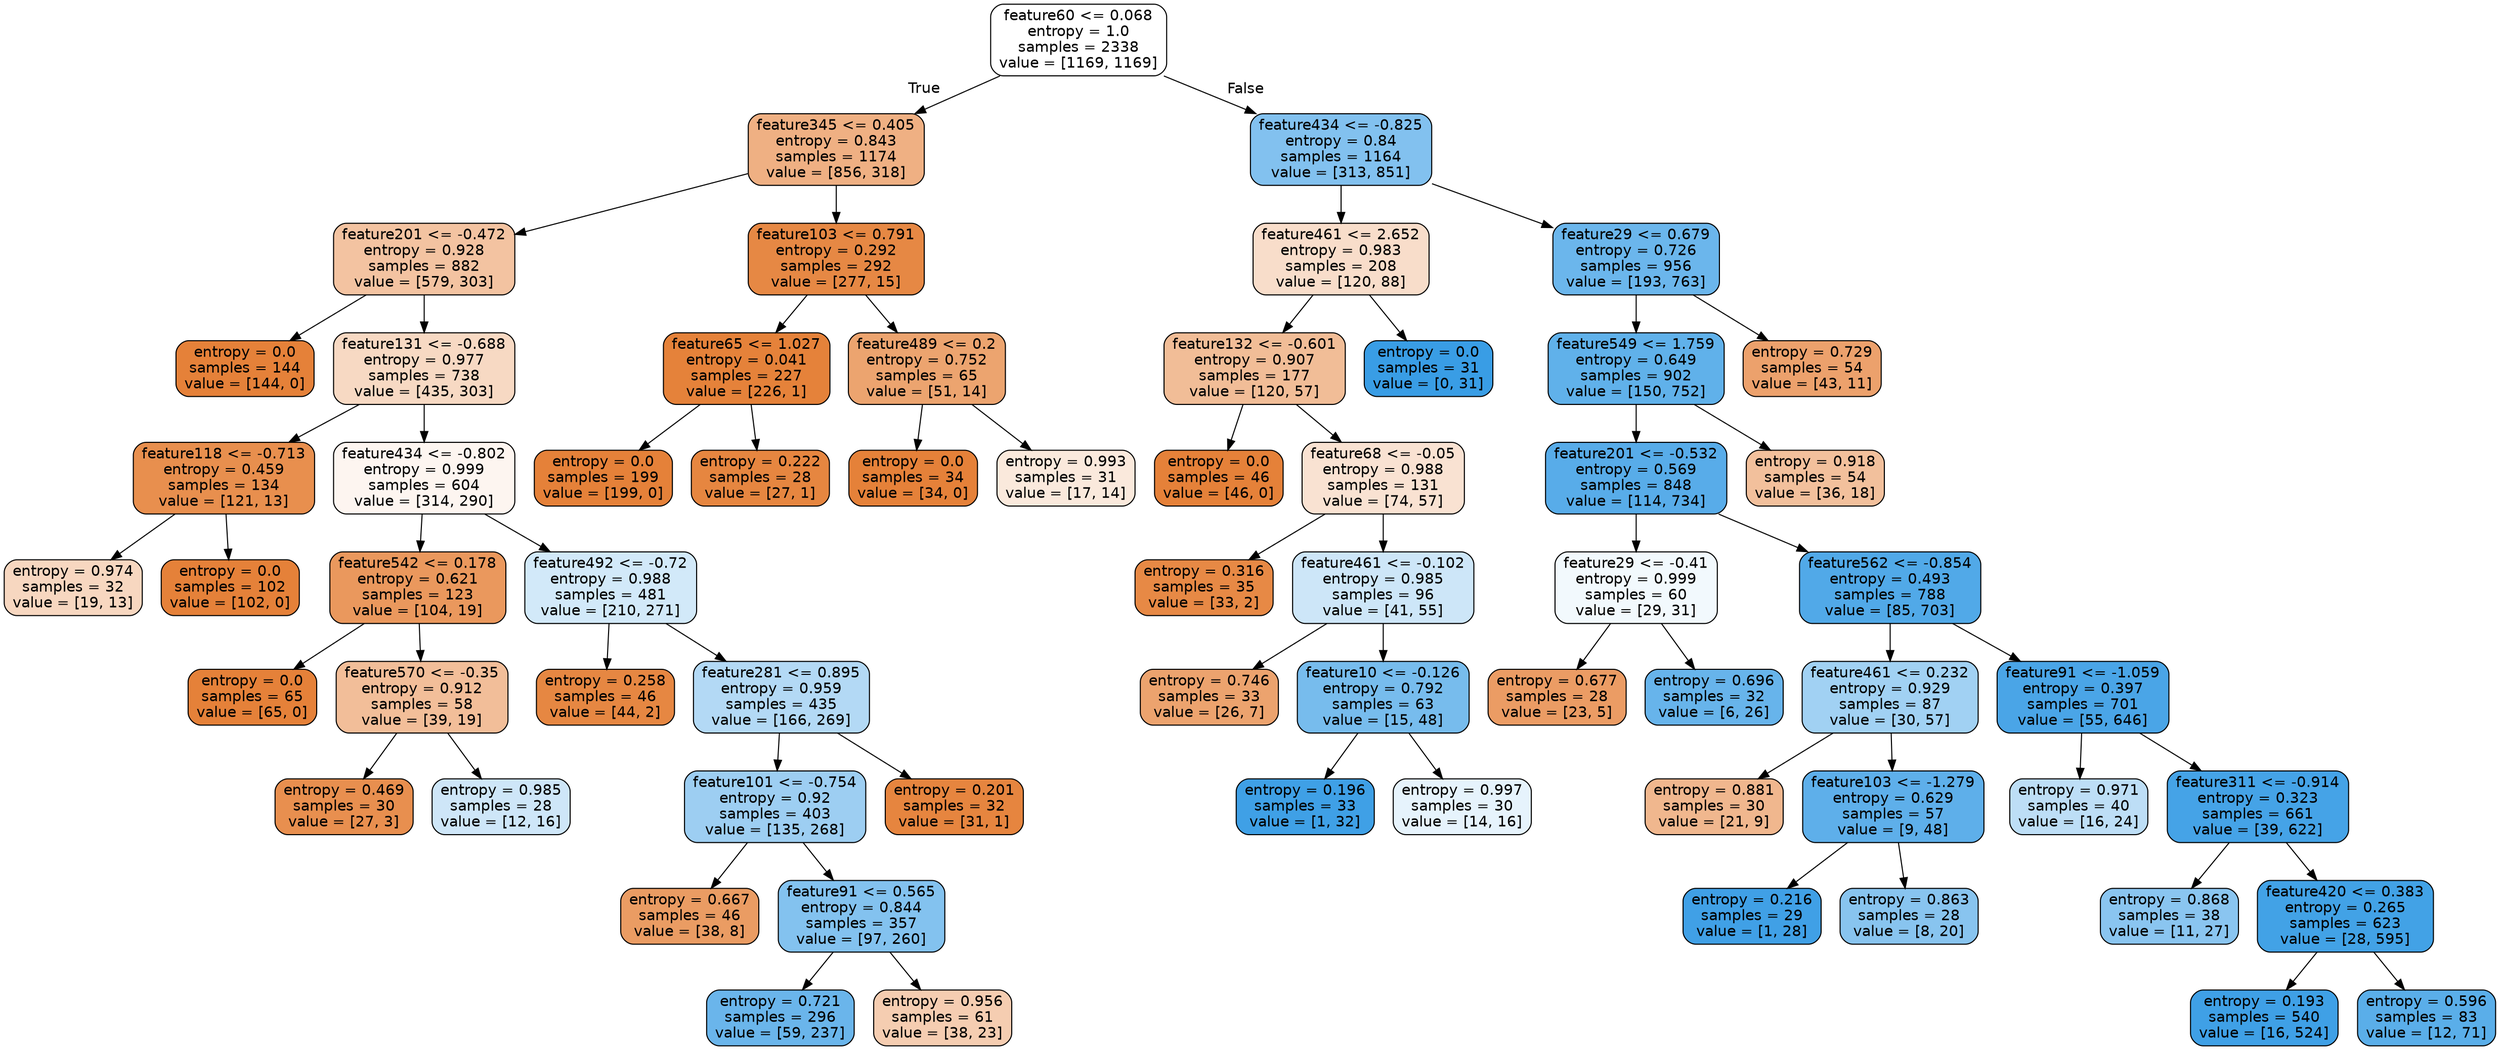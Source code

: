 digraph Tree {
node [shape=box, style="filled, rounded", color="black", fontname=helvetica] ;
edge [fontname=helvetica] ;
0 [label="feature60 <= 0.068\nentropy = 1.0\nsamples = 2338\nvalue = [1169, 1169]", fillcolor="#ffffff"] ;
1 [label="feature345 <= 0.405\nentropy = 0.843\nsamples = 1174\nvalue = [856, 318]", fillcolor="#efb083"] ;
0 -> 1 [labeldistance=2.5, labelangle=45, headlabel="True"] ;
2 [label="feature201 <= -0.472\nentropy = 0.928\nsamples = 882\nvalue = [579, 303]", fillcolor="#f3c3a1"] ;
1 -> 2 ;
3 [label="entropy = 0.0\nsamples = 144\nvalue = [144, 0]", fillcolor="#e58139"] ;
2 -> 3 ;
4 [label="feature131 <= -0.688\nentropy = 0.977\nsamples = 738\nvalue = [435, 303]", fillcolor="#f7d9c3"] ;
2 -> 4 ;
5 [label="feature118 <= -0.713\nentropy = 0.459\nsamples = 134\nvalue = [121, 13]", fillcolor="#e88f4e"] ;
4 -> 5 ;
6 [label="entropy = 0.974\nsamples = 32\nvalue = [19, 13]", fillcolor="#f7d7c0"] ;
5 -> 6 ;
7 [label="entropy = 0.0\nsamples = 102\nvalue = [102, 0]", fillcolor="#e58139"] ;
5 -> 7 ;
8 [label="feature434 <= -0.802\nentropy = 0.999\nsamples = 604\nvalue = [314, 290]", fillcolor="#fdf5f0"] ;
4 -> 8 ;
9 [label="feature542 <= 0.178\nentropy = 0.621\nsamples = 123\nvalue = [104, 19]", fillcolor="#ea985d"] ;
8 -> 9 ;
10 [label="entropy = 0.0\nsamples = 65\nvalue = [65, 0]", fillcolor="#e58139"] ;
9 -> 10 ;
11 [label="feature570 <= -0.35\nentropy = 0.912\nsamples = 58\nvalue = [39, 19]", fillcolor="#f2be99"] ;
9 -> 11 ;
12 [label="entropy = 0.469\nsamples = 30\nvalue = [27, 3]", fillcolor="#e88f4f"] ;
11 -> 12 ;
13 [label="entropy = 0.985\nsamples = 28\nvalue = [12, 16]", fillcolor="#cee6f8"] ;
11 -> 13 ;
14 [label="feature492 <= -0.72\nentropy = 0.988\nsamples = 481\nvalue = [210, 271]", fillcolor="#d2e9f9"] ;
8 -> 14 ;
15 [label="entropy = 0.258\nsamples = 46\nvalue = [44, 2]", fillcolor="#e68742"] ;
14 -> 15 ;
16 [label="feature281 <= 0.895\nentropy = 0.959\nsamples = 435\nvalue = [166, 269]", fillcolor="#b3d9f5"] ;
14 -> 16 ;
17 [label="feature101 <= -0.754\nentropy = 0.92\nsamples = 403\nvalue = [135, 268]", fillcolor="#9dcef2"] ;
16 -> 17 ;
18 [label="entropy = 0.667\nsamples = 46\nvalue = [38, 8]", fillcolor="#ea9c63"] ;
17 -> 18 ;
19 [label="feature91 <= 0.565\nentropy = 0.844\nsamples = 357\nvalue = [97, 260]", fillcolor="#83c2ef"] ;
17 -> 19 ;
20 [label="entropy = 0.721\nsamples = 296\nvalue = [59, 237]", fillcolor="#6ab5eb"] ;
19 -> 20 ;
21 [label="entropy = 0.956\nsamples = 61\nvalue = [38, 23]", fillcolor="#f5cdb1"] ;
19 -> 21 ;
22 [label="entropy = 0.201\nsamples = 32\nvalue = [31, 1]", fillcolor="#e6853f"] ;
16 -> 22 ;
23 [label="feature103 <= 0.791\nentropy = 0.292\nsamples = 292\nvalue = [277, 15]", fillcolor="#e68844"] ;
1 -> 23 ;
24 [label="feature65 <= 1.027\nentropy = 0.041\nsamples = 227\nvalue = [226, 1]", fillcolor="#e5823a"] ;
23 -> 24 ;
25 [label="entropy = 0.0\nsamples = 199\nvalue = [199, 0]", fillcolor="#e58139"] ;
24 -> 25 ;
26 [label="entropy = 0.222\nsamples = 28\nvalue = [27, 1]", fillcolor="#e68640"] ;
24 -> 26 ;
27 [label="feature489 <= 0.2\nentropy = 0.752\nsamples = 65\nvalue = [51, 14]", fillcolor="#eca46f"] ;
23 -> 27 ;
28 [label="entropy = 0.0\nsamples = 34\nvalue = [34, 0]", fillcolor="#e58139"] ;
27 -> 28 ;
29 [label="entropy = 0.993\nsamples = 31\nvalue = [17, 14]", fillcolor="#fae9dc"] ;
27 -> 29 ;
30 [label="feature434 <= -0.825\nentropy = 0.84\nsamples = 1164\nvalue = [313, 851]", fillcolor="#82c1ef"] ;
0 -> 30 [labeldistance=2.5, labelangle=-45, headlabel="False"] ;
31 [label="feature461 <= 2.652\nentropy = 0.983\nsamples = 208\nvalue = [120, 88]", fillcolor="#f8ddca"] ;
30 -> 31 ;
32 [label="feature132 <= -0.601\nentropy = 0.907\nsamples = 177\nvalue = [120, 57]", fillcolor="#f1bd97"] ;
31 -> 32 ;
33 [label="entropy = 0.0\nsamples = 46\nvalue = [46, 0]", fillcolor="#e58139"] ;
32 -> 33 ;
34 [label="feature68 <= -0.05\nentropy = 0.988\nsamples = 131\nvalue = [74, 57]", fillcolor="#f9e2d2"] ;
32 -> 34 ;
35 [label="entropy = 0.316\nsamples = 35\nvalue = [33, 2]", fillcolor="#e78945"] ;
34 -> 35 ;
36 [label="feature461 <= -0.102\nentropy = 0.985\nsamples = 96\nvalue = [41, 55]", fillcolor="#cde6f8"] ;
34 -> 36 ;
37 [label="entropy = 0.746\nsamples = 33\nvalue = [26, 7]", fillcolor="#eca36e"] ;
36 -> 37 ;
38 [label="feature10 <= -0.126\nentropy = 0.792\nsamples = 63\nvalue = [15, 48]", fillcolor="#77bced"] ;
36 -> 38 ;
39 [label="entropy = 0.196\nsamples = 33\nvalue = [1, 32]", fillcolor="#3fa0e6"] ;
38 -> 39 ;
40 [label="entropy = 0.997\nsamples = 30\nvalue = [14, 16]", fillcolor="#e6f3fc"] ;
38 -> 40 ;
41 [label="entropy = 0.0\nsamples = 31\nvalue = [0, 31]", fillcolor="#399de5"] ;
31 -> 41 ;
42 [label="feature29 <= 0.679\nentropy = 0.726\nsamples = 956\nvalue = [193, 763]", fillcolor="#6bb6ec"] ;
30 -> 42 ;
43 [label="feature549 <= 1.759\nentropy = 0.649\nsamples = 902\nvalue = [150, 752]", fillcolor="#60b1ea"] ;
42 -> 43 ;
44 [label="feature201 <= -0.532\nentropy = 0.569\nsamples = 848\nvalue = [114, 734]", fillcolor="#58ace9"] ;
43 -> 44 ;
45 [label="feature29 <= -0.41\nentropy = 0.999\nsamples = 60\nvalue = [29, 31]", fillcolor="#f2f9fd"] ;
44 -> 45 ;
46 [label="entropy = 0.677\nsamples = 28\nvalue = [23, 5]", fillcolor="#eb9c64"] ;
45 -> 46 ;
47 [label="entropy = 0.696\nsamples = 32\nvalue = [6, 26]", fillcolor="#67b4eb"] ;
45 -> 47 ;
48 [label="feature562 <= -0.854\nentropy = 0.493\nsamples = 788\nvalue = [85, 703]", fillcolor="#51a9e8"] ;
44 -> 48 ;
49 [label="feature461 <= 0.232\nentropy = 0.929\nsamples = 87\nvalue = [30, 57]", fillcolor="#a1d1f3"] ;
48 -> 49 ;
50 [label="entropy = 0.881\nsamples = 30\nvalue = [21, 9]", fillcolor="#f0b78e"] ;
49 -> 50 ;
51 [label="feature103 <= -1.279\nentropy = 0.629\nsamples = 57\nvalue = [9, 48]", fillcolor="#5eafea"] ;
49 -> 51 ;
52 [label="entropy = 0.216\nsamples = 29\nvalue = [1, 28]", fillcolor="#40a0e6"] ;
51 -> 52 ;
53 [label="entropy = 0.863\nsamples = 28\nvalue = [8, 20]", fillcolor="#88c4ef"] ;
51 -> 53 ;
54 [label="feature91 <= -1.059\nentropy = 0.397\nsamples = 701\nvalue = [55, 646]", fillcolor="#4aa5e7"] ;
48 -> 54 ;
55 [label="entropy = 0.971\nsamples = 40\nvalue = [16, 24]", fillcolor="#bddef6"] ;
54 -> 55 ;
56 [label="feature311 <= -0.914\nentropy = 0.323\nsamples = 661\nvalue = [39, 622]", fillcolor="#45a3e7"] ;
54 -> 56 ;
57 [label="entropy = 0.868\nsamples = 38\nvalue = [11, 27]", fillcolor="#8ac5f0"] ;
56 -> 57 ;
58 [label="feature420 <= 0.383\nentropy = 0.265\nsamples = 623\nvalue = [28, 595]", fillcolor="#42a2e6"] ;
56 -> 58 ;
59 [label="entropy = 0.193\nsamples = 540\nvalue = [16, 524]", fillcolor="#3fa0e6"] ;
58 -> 59 ;
60 [label="entropy = 0.596\nsamples = 83\nvalue = [12, 71]", fillcolor="#5aaee9"] ;
58 -> 60 ;
61 [label="entropy = 0.918\nsamples = 54\nvalue = [36, 18]", fillcolor="#f2c09c"] ;
43 -> 61 ;
62 [label="entropy = 0.729\nsamples = 54\nvalue = [43, 11]", fillcolor="#eca16c"] ;
42 -> 62 ;
}